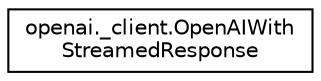 digraph "Graphical Class Hierarchy"
{
 // LATEX_PDF_SIZE
  edge [fontname="Helvetica",fontsize="10",labelfontname="Helvetica",labelfontsize="10"];
  node [fontname="Helvetica",fontsize="10",shape=record];
  rankdir="LR";
  Node0 [label="openai._client.OpenAIWith\lStreamedResponse",height=0.2,width=0.4,color="black", fillcolor="white", style="filled",URL="$classopenai_1_1__client_1_1OpenAIWithStreamedResponse.html",tooltip=" "];
}
